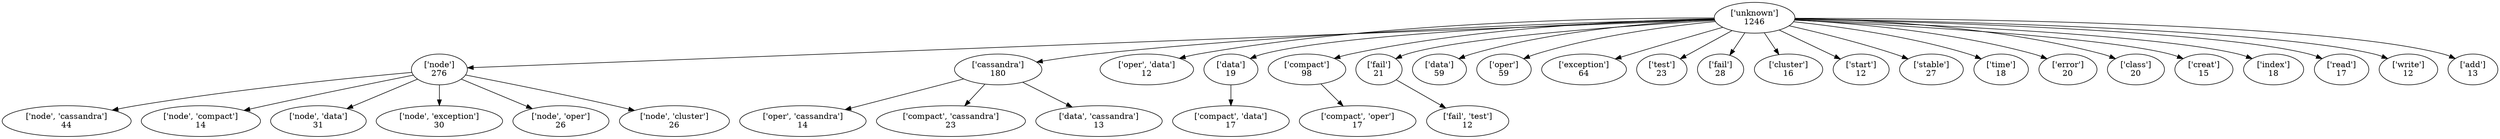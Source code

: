 strict digraph  {
	"['unknown']
1246" -> "['node']
276";
	"['unknown']
1246" -> "['cassandra']
180";
	"['unknown']
1246" -> "['oper', 'data']
12";
	"['unknown']
1246" -> "['data']
19";
	"['unknown']
1246" -> "['compact']
98";
	"['unknown']
1246" -> "['fail']
21";
	"['unknown']
1246" -> "['data']
59";
	"['unknown']
1246" -> "['oper']
59";
	"['unknown']
1246" -> "['exception']
64";
	"['unknown']
1246" -> "['test']
23";
	"['unknown']
1246" -> "['fail']
28";
	"['unknown']
1246" -> "['cluster']
16";
	"['unknown']
1246" -> "['start']
12";
	"['unknown']
1246" -> "['stable']
27";
	"['unknown']
1246" -> "['time']
18";
	"['unknown']
1246" -> "['error']
20";
	"['unknown']
1246" -> "['class']
20";
	"['unknown']
1246" -> "['creat']
15";
	"['unknown']
1246" -> "['index']
18";
	"['unknown']
1246" -> "['read']
17";
	"['unknown']
1246" -> "['write']
12";
	"['unknown']
1246" -> "['add']
13";
	"['node']
276" -> "['node', 'cassandra']
44";
	"['node']
276" -> "['node', 'compact']
14";
	"['node']
276" -> "['node', 'data']
31";
	"['node']
276" -> "['node', 'exception']
30";
	"['node']
276" -> "['node', 'oper']
26";
	"['node']
276" -> "['node', 'cluster']
26";
	"['cassandra']
180" -> "['oper', 'cassandra']
14";
	"['cassandra']
180" -> "['compact', 'cassandra']
23";
	"['cassandra']
180" -> "['data', 'cassandra']
13";
	"['data']
19" -> "['compact', 'data']
17";
	"['compact']
98" -> "['compact', 'oper']
17";
	"['fail']
21" -> "['fail', 'test']
12";
}
